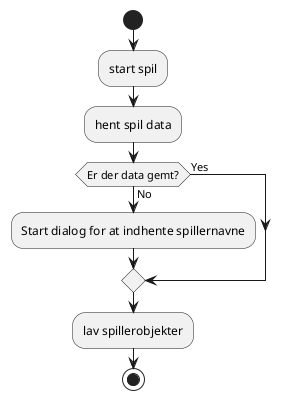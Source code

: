 @startuml
'https://plantuml.com/activity-diagram-beta

start
:start spil;
:hent spil data;
if (Er der data gemt?) then (Yes)

   else (No)
     :Start dialog for at indhente spillernavne;

      endif

:lav spillerobjekter;
stop

@enduml
